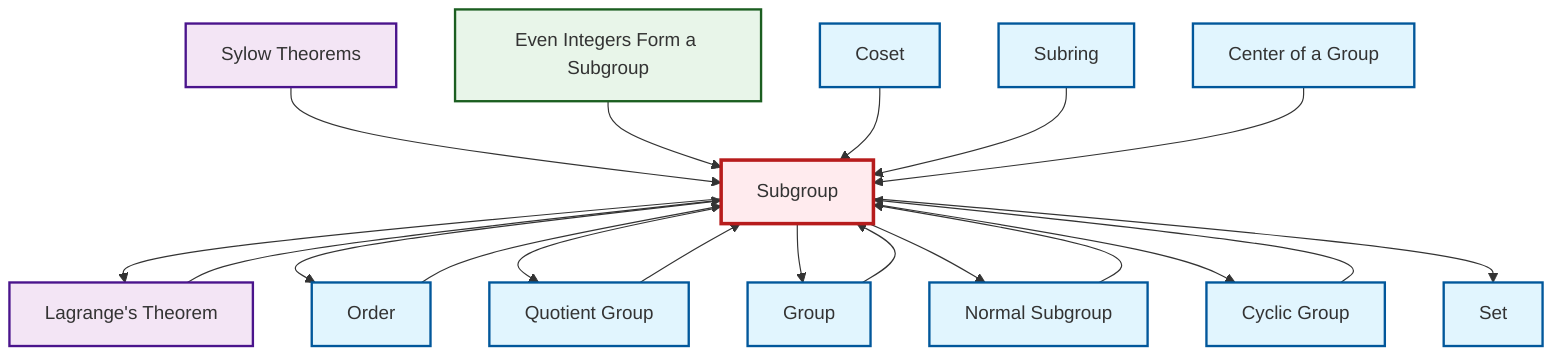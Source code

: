 graph TD
    classDef definition fill:#e1f5fe,stroke:#01579b,stroke-width:2px
    classDef theorem fill:#f3e5f5,stroke:#4a148c,stroke-width:2px
    classDef axiom fill:#fff3e0,stroke:#e65100,stroke-width:2px
    classDef example fill:#e8f5e9,stroke:#1b5e20,stroke-width:2px
    classDef current fill:#ffebee,stroke:#b71c1c,stroke-width:3px
    def-subring["Subring"]:::definition
    thm-sylow["Sylow Theorems"]:::theorem
    def-subgroup["Subgroup"]:::definition
    def-group["Group"]:::definition
    def-center-of-group["Center of a Group"]:::definition
    def-set["Set"]:::definition
    def-coset["Coset"]:::definition
    def-cyclic-group["Cyclic Group"]:::definition
    def-quotient-group["Quotient Group"]:::definition
    def-normal-subgroup["Normal Subgroup"]:::definition
    thm-lagrange["Lagrange's Theorem"]:::theorem
    ex-even-integers-subgroup["Even Integers Form a Subgroup"]:::example
    def-order["Order"]:::definition
    def-subgroup --> thm-lagrange
    thm-sylow --> def-subgroup
    ex-even-integers-subgroup --> def-subgroup
    def-coset --> def-subgroup
    def-subgroup --> def-order
    def-quotient-group --> def-subgroup
    def-subgroup --> def-quotient-group
    def-subring --> def-subgroup
    def-normal-subgroup --> def-subgroup
    def-subgroup --> def-group
    def-cyclic-group --> def-subgroup
    def-subgroup --> def-normal-subgroup
    def-order --> def-subgroup
    def-center-of-group --> def-subgroup
    thm-lagrange --> def-subgroup
    def-subgroup --> def-cyclic-group
    def-subgroup --> def-set
    def-group --> def-subgroup
    class def-subgroup current
